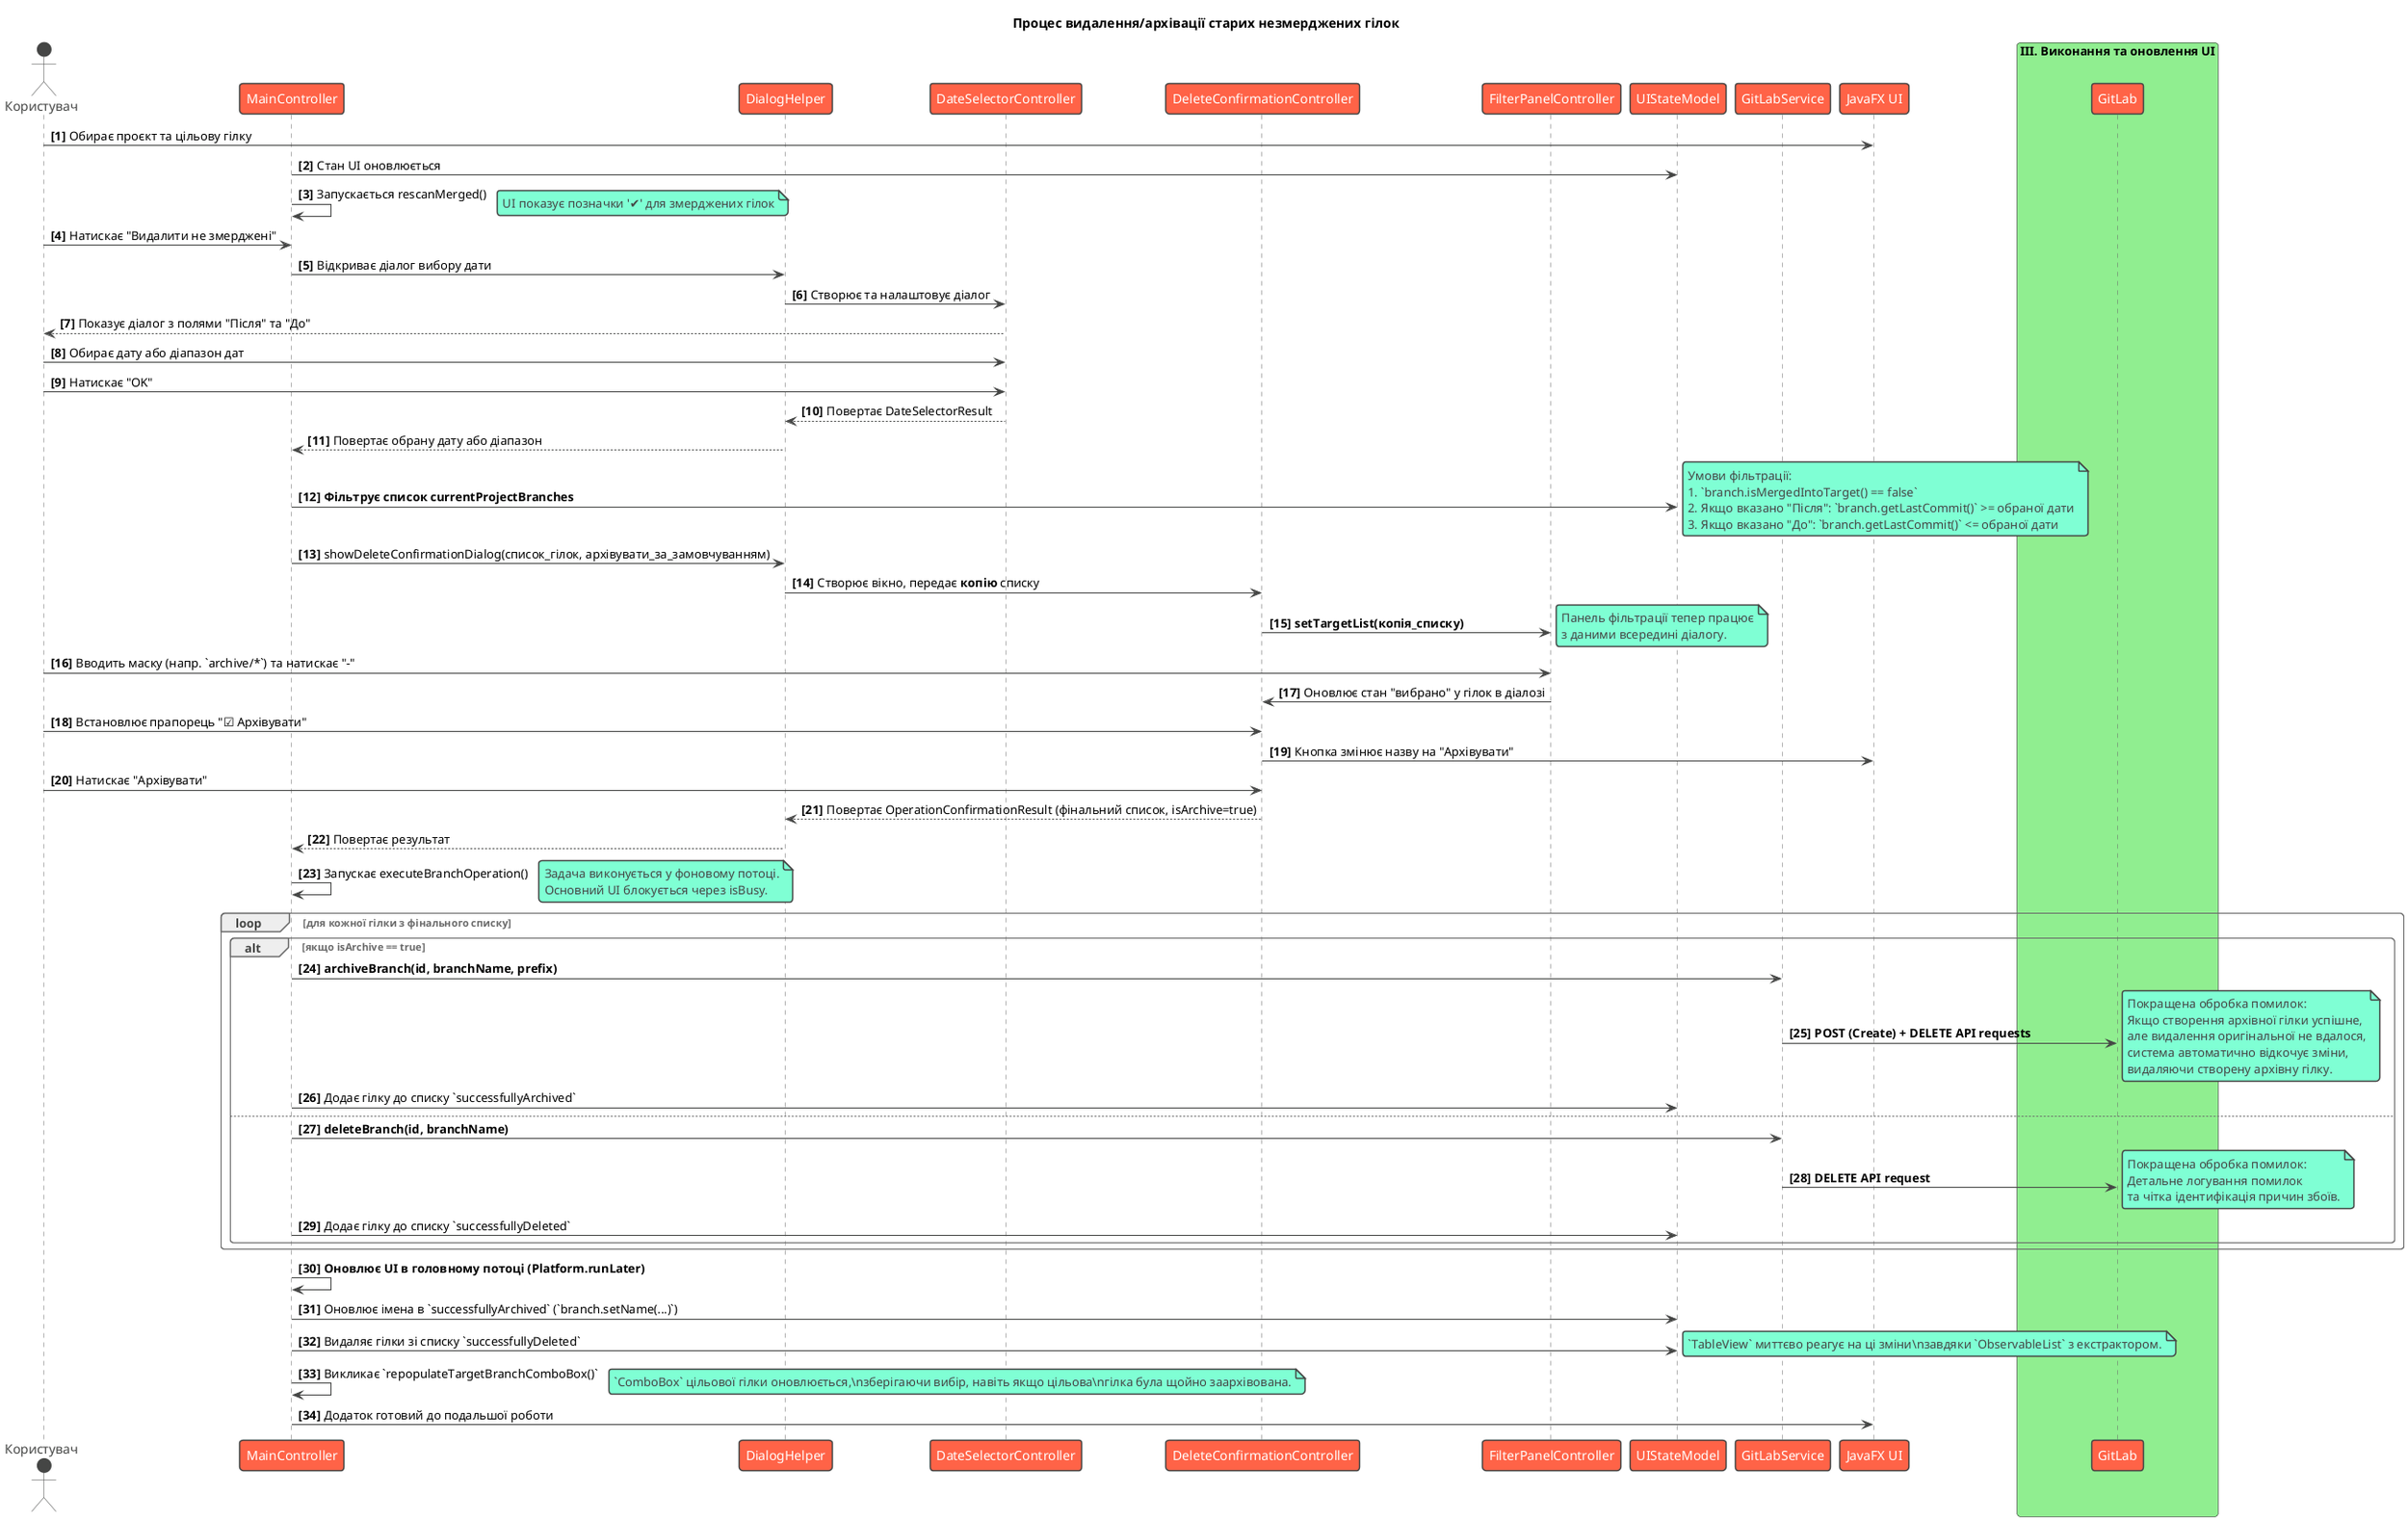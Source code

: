 @startuml
!theme vibrant
title Процес видалення/архівації старих незмерджених гілок

actor Користувач as User
participant "MainController" as Controller
participant "DialogHelper" as Helper
participant "DateSelectorController" as DateSelector
participant "DeleteConfirmationController" as DialogController
participant "FilterPanelController" as Filter
participant "UIStateModel" as Model
participant "GitLabService" as Service
participant "JavaFX UI" as UI

autonumber "<b>[0]"

box "I. Підготовка" #LightCyan
    User -> UI: Обирає проєкт та цільову гілку
    Controller -> Model: Стан UI оновлюється
    Controller -> Controller: Запускається rescanMerged()
    note right: UI показує позначки '✔' для змерджених гілок
end box

box "II. Ініціація та підтвердження" #LightGoldenRodYellow
    User -> Controller: Натискає "Видалити не змерджені"
    Controller -> Helper: Відкриває діалог вибору дати
    Helper -> DateSelector: Створює та налаштовує діалог
    DateSelector --> User: Показує діалог з полями "Після" та "До"
    User -> DateSelector: Обирає дату або діапазон дат
    User -> DateSelector: Натискає "OK"
    DateSelector --> Helper: Повертає DateSelectorResult
    Helper --> Controller: Повертає обрану дату або діапазон

    Controller -> Model: **Фільтрує список currentProjectBranches**
    note right
        Умови фільтрації:
        1. `branch.isMergedIntoTarget() == false`
        2. Якщо вказано "Після": `branch.getLastCommit()` >= обраної дати
        3. Якщо вказано "До": `branch.getLastCommit()` <= обраної дати
    end note

    Controller -> Helper: showDeleteConfirmationDialog(список_гілок, архівувати_за_замовчуванням)
    Helper -> DialogController: Створює вікно, передає **копію** списку
    DialogController -> Filter: **setTargetList(копія_списку)**
    note right: Панель фільтрації тепер працює\nз даними всередині діалогу.

    User -> Filter: Вводить маску (напр. `archive/*`) та натискає "-"
    Filter -> DialogController: Оновлює стан "вибрано" у гілок в діалозі

    User -> DialogController: Встановлює прапорець "☑ Архівувати"
    DialogController -> UI: Кнопка змінює назву на "Архівувати"

    User -> DialogController: Натискає "Архівувати"
    DialogController --> Helper: Повертає OperationConfirmationResult (фінальний список, isArchive=true)
    Helper --> Controller: Повертає результат
end box

box "III. Виконання та оновлення UI" #LightGreen
    Controller -> Controller: Запускає executeBranchOperation()
    note right
        Задача виконується у фоновому потоці.
        Основний UI блокується через isBusy.
    end note

    loop для кожної гілки з фінального списку
        alt якщо isArchive == true
            Controller -> Service: **archiveBranch(id, branchName, prefix)**
            Service -> GitLab: **POST (Create) + DELETE API requests**
            note right
                Покращена обробка помилок:
                Якщо створення архівної гілки успішне,
                але видалення оригінальної не вдалося,
                система автоматично відкочує зміни,
                видаляючи створену архівну гілку.
            end note
            Controller -> Model: Додає гілку до списку `successfullyArchived`
        else
            Controller -> Service: **deleteBranch(id, branchName)**
            Service -> GitLab: **DELETE API request**
            note right
                Покращена обробка помилок:
                Детальне логування помилок
                та чітка ідентифікація причин збоїв.
            end note
            Controller -> Model: Додає гілку до списку `successfullyDeleted`
        end
    end

    Controller -> Controller: **Оновлює UI в головному потоці (Platform.runLater)**

    Controller -> Model: Оновлює імена в `successfullyArchived` (`branch.setName(...)`)
    Controller -> Model: Видаляє гілки зі списку `successfullyDeleted`
    note right
        `TableView` миттєво реагує на ці зміни\nзавдяки `ObservableList` з екстрактором.
    end note

    Controller -> Controller: Викликає `repopulateTargetBranchComboBox()`
    note right
        `ComboBox` цільової гілки оновлюється,\nзберігаючи вибір, навіть якщо цільова\nгілка була щойно заархівована.
    end note

    Controller -> UI: Додаток готовий до подальшої роботи
end box

@enduml
